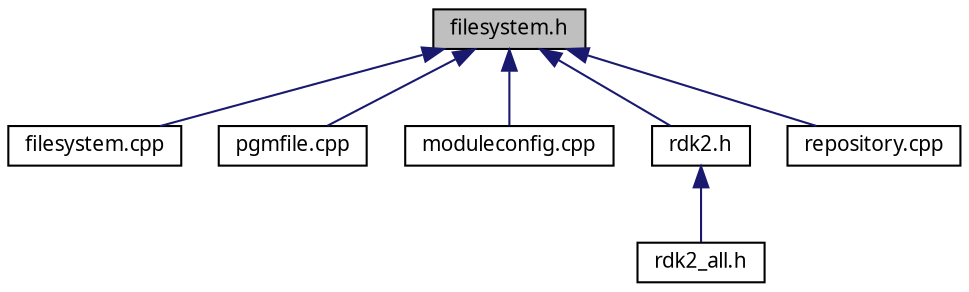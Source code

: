digraph G
{
  edge [fontname="FreeSans.ttf",fontsize=10,labelfontname="FreeSans.ttf",labelfontsize=10];
  node [fontname="FreeSans.ttf",fontsize=10,shape=record];
  Node1 [label="filesystem.h",height=0.2,width=0.4,color="black", fillcolor="grey75", style="filled" fontcolor="black"];
  Node1 -> Node2 [dir=back,color="midnightblue",fontsize=10,style="solid",fontname="FreeSans.ttf"];
  Node2 [label="filesystem.cpp",height=0.2,width=0.4,color="black", fillcolor="white", style="filled",URL="$filesystem_8cpp-source.html"];
  Node1 -> Node3 [dir=back,color="midnightblue",fontsize=10,style="solid",fontname="FreeSans.ttf"];
  Node3 [label="pgmfile.cpp",height=0.2,width=0.4,color="black", fillcolor="white", style="filled",URL="$pgmfile_8cpp-source.html"];
  Node1 -> Node4 [dir=back,color="midnightblue",fontsize=10,style="solid",fontname="FreeSans.ttf"];
  Node4 [label="moduleconfig.cpp",height=0.2,width=0.4,color="black", fillcolor="white", style="filled",URL="$moduleconfig_8cpp-source.html"];
  Node1 -> Node5 [dir=back,color="midnightblue",fontsize=10,style="solid",fontname="FreeSans.ttf"];
  Node5 [label="rdk2.h",height=0.2,width=0.4,color="black", fillcolor="white", style="filled",URL="$rdk2_8h-source.html"];
  Node5 -> Node6 [dir=back,color="midnightblue",fontsize=10,style="solid",fontname="FreeSans.ttf"];
  Node6 [label="rdk2_all.h",height=0.2,width=0.4,color="black", fillcolor="white", style="filled",URL="$rdk2__all_8h-source.html"];
  Node1 -> Node7 [dir=back,color="midnightblue",fontsize=10,style="solid",fontname="FreeSans.ttf"];
  Node7 [label="repository.cpp",height=0.2,width=0.4,color="black", fillcolor="white", style="filled",URL="$repository_8cpp-source.html"];
}
